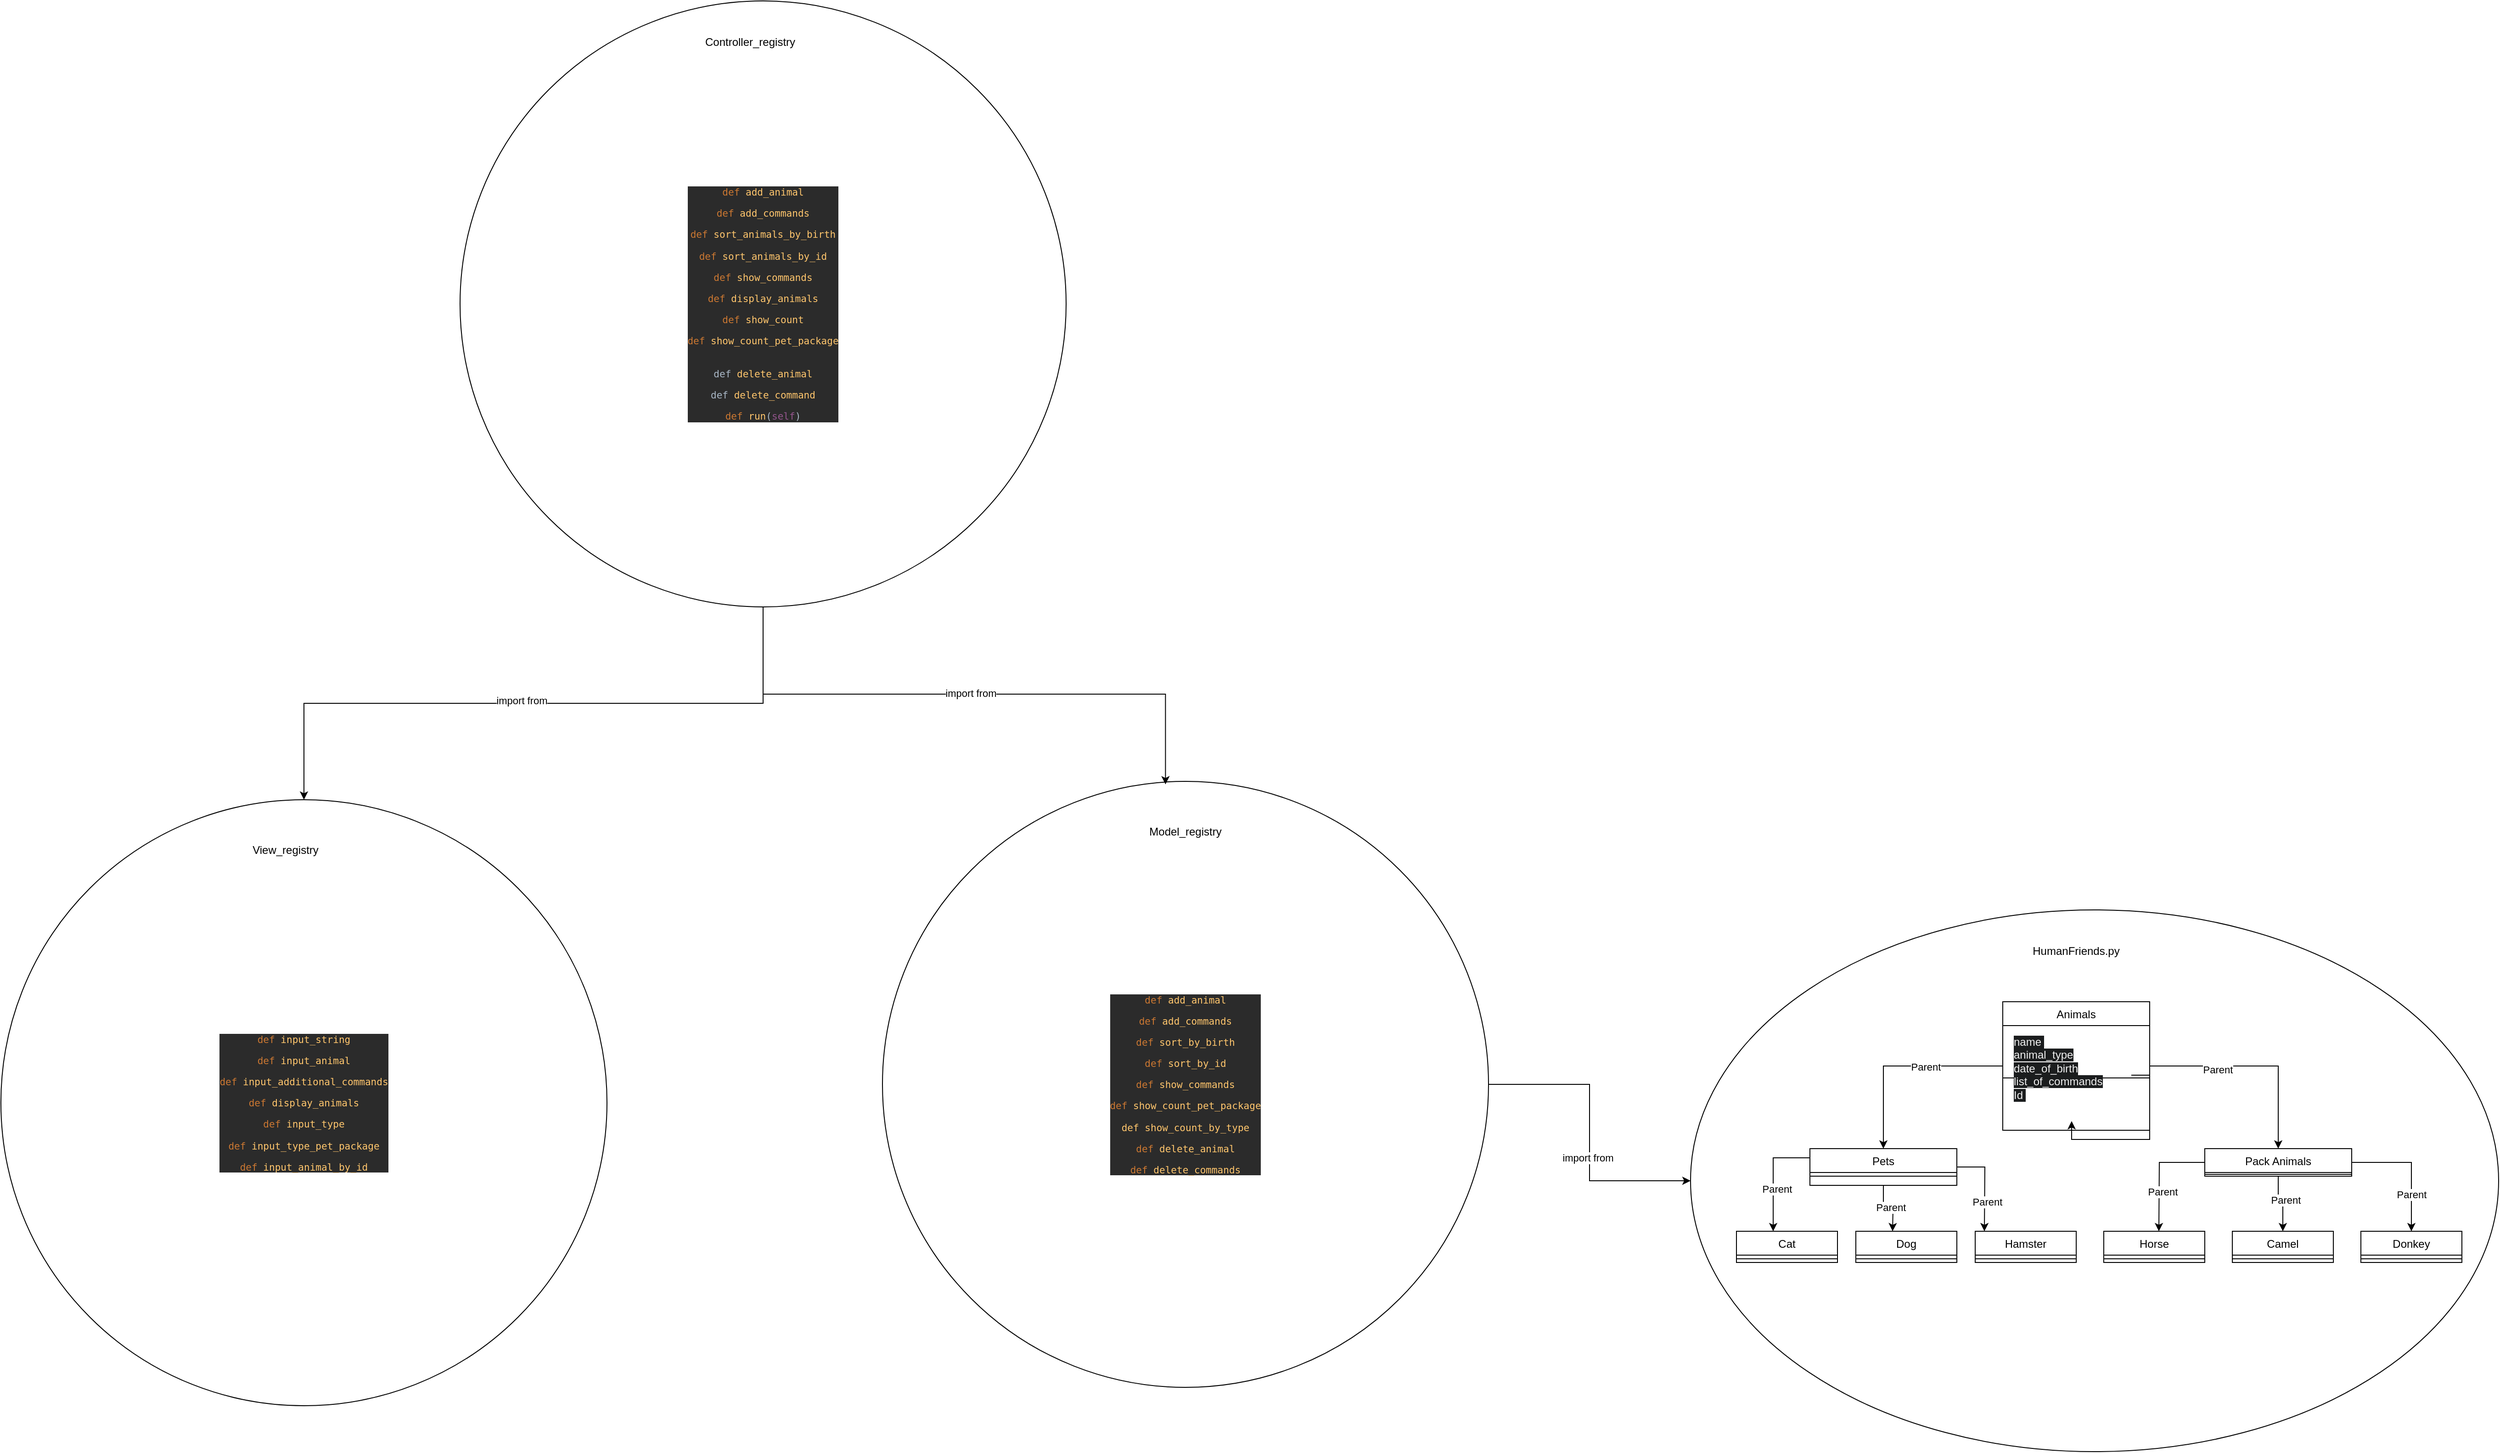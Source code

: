 <mxfile version="24.1.0" type="device">
  <diagram id="C5RBs43oDa-KdzZeNtuy" name="Page-1">
    <mxGraphModel dx="3726" dy="2381" grid="1" gridSize="10" guides="1" tooltips="1" connect="1" arrows="1" fold="1" page="1" pageScale="1" pageWidth="827" pageHeight="1169" math="0" shadow="0">
      <root>
        <mxCell id="WIyWlLk6GJQsqaUBKTNV-0" />
        <mxCell id="WIyWlLk6GJQsqaUBKTNV-1" parent="WIyWlLk6GJQsqaUBKTNV-0" />
        <mxCell id="EuyzLMLxhTSplRZlXEPL-7" value="" style="ellipse;whiteSpace=wrap;html=1;movable=1;resizable=1;rotatable=1;deletable=1;editable=1;locked=0;connectable=1;" parent="WIyWlLk6GJQsqaUBKTNV-1" vertex="1">
          <mxGeometry x="580" y="270" width="880" height="590" as="geometry" />
        </mxCell>
        <mxCell id="a7cdekE1yKkKKmcq0nPn-2" style="edgeStyle=orthogonalEdgeStyle;rounded=0;orthogonalLoop=1;jettySize=auto;html=1;" parent="WIyWlLk6GJQsqaUBKTNV-1" source="zkfFHV4jXpPFQw0GAbJ--6" edge="1">
          <mxGeometry relative="1" as="geometry">
            <mxPoint x="670" y="620" as="targetPoint" />
            <Array as="points">
              <mxPoint x="740" y="540" />
              <mxPoint x="670" y="540" />
            </Array>
          </mxGeometry>
        </mxCell>
        <mxCell id="EuyzLMLxhTSplRZlXEPL-36" value="Parent" style="edgeLabel;html=1;align=center;verticalAlign=middle;resizable=0;points=[];" parent="a7cdekE1yKkKKmcq0nPn-2" vertex="1" connectable="0">
          <mxGeometry x="0.229" y="4" relative="1" as="geometry">
            <mxPoint as="offset" />
          </mxGeometry>
        </mxCell>
        <mxCell id="a7cdekE1yKkKKmcq0nPn-4" style="edgeStyle=orthogonalEdgeStyle;rounded=0;orthogonalLoop=1;jettySize=auto;html=1;" parent="WIyWlLk6GJQsqaUBKTNV-1" source="zkfFHV4jXpPFQw0GAbJ--6" edge="1">
          <mxGeometry relative="1" as="geometry">
            <mxPoint x="800" y="620" as="targetPoint" />
          </mxGeometry>
        </mxCell>
        <mxCell id="EuyzLMLxhTSplRZlXEPL-37" value="Parent" style="edgeLabel;html=1;align=center;verticalAlign=middle;resizable=0;points=[];" parent="a7cdekE1yKkKKmcq0nPn-4" vertex="1" connectable="0">
          <mxGeometry x="0.076" y="1" relative="1" as="geometry">
            <mxPoint as="offset" />
          </mxGeometry>
        </mxCell>
        <mxCell id="a7cdekE1yKkKKmcq0nPn-5" style="edgeStyle=orthogonalEdgeStyle;rounded=0;orthogonalLoop=1;jettySize=auto;html=1;" parent="WIyWlLk6GJQsqaUBKTNV-1" source="zkfFHV4jXpPFQw0GAbJ--6" edge="1">
          <mxGeometry relative="1" as="geometry">
            <mxPoint x="900" y="620" as="targetPoint" />
          </mxGeometry>
        </mxCell>
        <mxCell id="EuyzLMLxhTSplRZlXEPL-38" value="Parent" style="edgeLabel;html=1;align=center;verticalAlign=middle;resizable=0;points=[];" parent="a7cdekE1yKkKKmcq0nPn-5" vertex="1" connectable="0">
          <mxGeometry x="0.354" y="3" relative="1" as="geometry">
            <mxPoint as="offset" />
          </mxGeometry>
        </mxCell>
        <mxCell id="zkfFHV4jXpPFQw0GAbJ--6" value="Pets" style="swimlane;fontStyle=0;align=center;verticalAlign=top;childLayout=stackLayout;horizontal=1;startSize=26;horizontalStack=0;resizeParent=1;resizeLast=0;collapsible=1;marginBottom=0;rounded=0;shadow=0;strokeWidth=1;" parent="WIyWlLk6GJQsqaUBKTNV-1" vertex="1">
          <mxGeometry x="710" y="530" width="160" height="40" as="geometry">
            <mxRectangle x="130" y="380" width="160" height="26" as="alternateBounds" />
          </mxGeometry>
        </mxCell>
        <mxCell id="zkfFHV4jXpPFQw0GAbJ--9" value="" style="line;html=1;strokeWidth=1;align=left;verticalAlign=middle;spacingTop=-1;spacingLeft=3;spacingRight=3;rotatable=0;labelPosition=right;points=[];portConstraint=eastwest;" parent="zkfFHV4jXpPFQw0GAbJ--6" vertex="1">
          <mxGeometry y="26" width="160" height="8" as="geometry" />
        </mxCell>
        <mxCell id="a7cdekE1yKkKKmcq0nPn-18" style="edgeStyle=orthogonalEdgeStyle;rounded=0;orthogonalLoop=1;jettySize=auto;html=1;" parent="WIyWlLk6GJQsqaUBKTNV-1" source="zkfFHV4jXpPFQw0GAbJ--13" edge="1">
          <mxGeometry relative="1" as="geometry">
            <mxPoint x="1090" y="620" as="targetPoint" />
          </mxGeometry>
        </mxCell>
        <mxCell id="EuyzLMLxhTSplRZlXEPL-39" value="Parent" style="edgeLabel;html=1;align=center;verticalAlign=middle;resizable=0;points=[];" parent="a7cdekE1yKkKKmcq0nPn-18" vertex="1" connectable="0">
          <mxGeometry x="0.307" y="3" relative="1" as="geometry">
            <mxPoint as="offset" />
          </mxGeometry>
        </mxCell>
        <mxCell id="a7cdekE1yKkKKmcq0nPn-31" style="edgeStyle=orthogonalEdgeStyle;rounded=0;orthogonalLoop=1;jettySize=auto;html=1;entryX=0.5;entryY=0;entryDx=0;entryDy=0;" parent="WIyWlLk6GJQsqaUBKTNV-1" source="zkfFHV4jXpPFQw0GAbJ--13" target="a7cdekE1yKkKKmcq0nPn-23" edge="1">
          <mxGeometry relative="1" as="geometry" />
        </mxCell>
        <mxCell id="EuyzLMLxhTSplRZlXEPL-40" value="Parent" style="edgeLabel;html=1;align=center;verticalAlign=middle;resizable=0;points=[];" parent="a7cdekE1yKkKKmcq0nPn-31" vertex="1" connectable="0">
          <mxGeometry x="0.08" y="5" relative="1" as="geometry">
            <mxPoint x="-2" y="-4" as="offset" />
          </mxGeometry>
        </mxCell>
        <mxCell id="a7cdekE1yKkKKmcq0nPn-32" style="edgeStyle=orthogonalEdgeStyle;rounded=0;orthogonalLoop=1;jettySize=auto;html=1;entryX=0.5;entryY=0;entryDx=0;entryDy=0;" parent="WIyWlLk6GJQsqaUBKTNV-1" source="zkfFHV4jXpPFQw0GAbJ--13" target="a7cdekE1yKkKKmcq0nPn-27" edge="1">
          <mxGeometry relative="1" as="geometry" />
        </mxCell>
        <mxCell id="EuyzLMLxhTSplRZlXEPL-41" value="Parent" style="edgeLabel;html=1;align=center;verticalAlign=middle;resizable=0;points=[];" parent="a7cdekE1yKkKKmcq0nPn-32" vertex="1" connectable="0">
          <mxGeometry x="0.428" relative="1" as="geometry">
            <mxPoint as="offset" />
          </mxGeometry>
        </mxCell>
        <mxCell id="zkfFHV4jXpPFQw0GAbJ--13" value="Pack Animals" style="swimlane;fontStyle=0;align=center;verticalAlign=top;childLayout=stackLayout;horizontal=1;startSize=26;horizontalStack=0;resizeParent=1;resizeLast=0;collapsible=1;marginBottom=0;rounded=0;shadow=0;strokeWidth=1;" parent="WIyWlLk6GJQsqaUBKTNV-1" vertex="1">
          <mxGeometry x="1140" y="530" width="160" height="30" as="geometry">
            <mxRectangle x="340" y="380" width="170" height="26" as="alternateBounds" />
          </mxGeometry>
        </mxCell>
        <mxCell id="zkfFHV4jXpPFQw0GAbJ--15" value="" style="line;html=1;strokeWidth=1;align=left;verticalAlign=middle;spacingTop=-1;spacingLeft=3;spacingRight=3;rotatable=0;labelPosition=right;points=[];portConstraint=eastwest;" parent="zkfFHV4jXpPFQw0GAbJ--13" vertex="1">
          <mxGeometry y="26" width="160" height="4" as="geometry" />
        </mxCell>
        <mxCell id="a7cdekE1yKkKKmcq0nPn-6" value="Cat" style="swimlane;fontStyle=0;align=center;verticalAlign=top;childLayout=stackLayout;horizontal=1;startSize=26;horizontalStack=0;resizeParent=1;resizeLast=0;collapsible=1;marginBottom=0;rounded=0;shadow=0;strokeWidth=1;" parent="WIyWlLk6GJQsqaUBKTNV-1" vertex="1">
          <mxGeometry x="630" y="620" width="110" height="34" as="geometry">
            <mxRectangle x="130" y="380" width="160" height="26" as="alternateBounds" />
          </mxGeometry>
        </mxCell>
        <mxCell id="a7cdekE1yKkKKmcq0nPn-9" value="" style="line;html=1;strokeWidth=1;align=left;verticalAlign=middle;spacingTop=-1;spacingLeft=3;spacingRight=3;rotatable=0;labelPosition=right;points=[];portConstraint=eastwest;" parent="a7cdekE1yKkKKmcq0nPn-6" vertex="1">
          <mxGeometry y="26" width="110" height="8" as="geometry" />
        </mxCell>
        <mxCell id="a7cdekE1yKkKKmcq0nPn-10" value="Dog" style="swimlane;fontStyle=0;align=center;verticalAlign=top;childLayout=stackLayout;horizontal=1;startSize=26;horizontalStack=0;resizeParent=1;resizeLast=0;collapsible=1;marginBottom=0;rounded=0;shadow=0;strokeWidth=1;" parent="WIyWlLk6GJQsqaUBKTNV-1" vertex="1">
          <mxGeometry x="760" y="620" width="110" height="34" as="geometry">
            <mxRectangle x="130" y="380" width="160" height="26" as="alternateBounds" />
          </mxGeometry>
        </mxCell>
        <mxCell id="a7cdekE1yKkKKmcq0nPn-13" value="" style="line;html=1;strokeWidth=1;align=left;verticalAlign=middle;spacingTop=-1;spacingLeft=3;spacingRight=3;rotatable=0;labelPosition=right;points=[];portConstraint=eastwest;" parent="a7cdekE1yKkKKmcq0nPn-10" vertex="1">
          <mxGeometry y="26" width="110" height="8" as="geometry" />
        </mxCell>
        <mxCell id="a7cdekE1yKkKKmcq0nPn-14" value="Hamster" style="swimlane;fontStyle=0;align=center;verticalAlign=top;childLayout=stackLayout;horizontal=1;startSize=26;horizontalStack=0;resizeParent=1;resizeLast=0;collapsible=1;marginBottom=0;rounded=0;shadow=0;strokeWidth=1;" parent="WIyWlLk6GJQsqaUBKTNV-1" vertex="1">
          <mxGeometry x="890" y="620" width="110" height="34" as="geometry">
            <mxRectangle x="130" y="380" width="160" height="26" as="alternateBounds" />
          </mxGeometry>
        </mxCell>
        <mxCell id="a7cdekE1yKkKKmcq0nPn-17" value="" style="line;html=1;strokeWidth=1;align=left;verticalAlign=middle;spacingTop=-1;spacingLeft=3;spacingRight=3;rotatable=0;labelPosition=right;points=[];portConstraint=eastwest;" parent="a7cdekE1yKkKKmcq0nPn-14" vertex="1">
          <mxGeometry y="26" width="110" height="8" as="geometry" />
        </mxCell>
        <mxCell id="a7cdekE1yKkKKmcq0nPn-19" value="Horse" style="swimlane;fontStyle=0;align=center;verticalAlign=top;childLayout=stackLayout;horizontal=1;startSize=26;horizontalStack=0;resizeParent=1;resizeLast=0;collapsible=1;marginBottom=0;rounded=0;shadow=0;strokeWidth=1;" parent="WIyWlLk6GJQsqaUBKTNV-1" vertex="1">
          <mxGeometry x="1030" y="620" width="110" height="34" as="geometry">
            <mxRectangle x="130" y="380" width="160" height="26" as="alternateBounds" />
          </mxGeometry>
        </mxCell>
        <mxCell id="a7cdekE1yKkKKmcq0nPn-22" value="" style="line;html=1;strokeWidth=1;align=left;verticalAlign=middle;spacingTop=-1;spacingLeft=3;spacingRight=3;rotatable=0;labelPosition=right;points=[];portConstraint=eastwest;" parent="a7cdekE1yKkKKmcq0nPn-19" vertex="1">
          <mxGeometry y="26" width="110" height="8" as="geometry" />
        </mxCell>
        <mxCell id="a7cdekE1yKkKKmcq0nPn-23" value="Camel" style="swimlane;fontStyle=0;align=center;verticalAlign=top;childLayout=stackLayout;horizontal=1;startSize=26;horizontalStack=0;resizeParent=1;resizeLast=0;collapsible=1;marginBottom=0;rounded=0;shadow=0;strokeWidth=1;" parent="WIyWlLk6GJQsqaUBKTNV-1" vertex="1">
          <mxGeometry x="1170" y="620" width="110" height="34" as="geometry">
            <mxRectangle x="130" y="380" width="160" height="26" as="alternateBounds" />
          </mxGeometry>
        </mxCell>
        <mxCell id="a7cdekE1yKkKKmcq0nPn-26" value="" style="line;html=1;strokeWidth=1;align=left;verticalAlign=middle;spacingTop=-1;spacingLeft=3;spacingRight=3;rotatable=0;labelPosition=right;points=[];portConstraint=eastwest;" parent="a7cdekE1yKkKKmcq0nPn-23" vertex="1">
          <mxGeometry y="26" width="110" height="8" as="geometry" />
        </mxCell>
        <mxCell id="a7cdekE1yKkKKmcq0nPn-27" value="Donkey" style="swimlane;fontStyle=0;align=center;verticalAlign=top;childLayout=stackLayout;horizontal=1;startSize=26;horizontalStack=0;resizeParent=1;resizeLast=0;collapsible=1;marginBottom=0;rounded=0;shadow=0;strokeWidth=1;" parent="WIyWlLk6GJQsqaUBKTNV-1" vertex="1">
          <mxGeometry x="1310" y="620" width="110" height="34" as="geometry">
            <mxRectangle x="130" y="380" width="160" height="26" as="alternateBounds" />
          </mxGeometry>
        </mxCell>
        <mxCell id="a7cdekE1yKkKKmcq0nPn-30" value="" style="line;html=1;strokeWidth=1;align=left;verticalAlign=middle;spacingTop=-1;spacingLeft=3;spacingRight=3;rotatable=0;labelPosition=right;points=[];portConstraint=eastwest;" parent="a7cdekE1yKkKKmcq0nPn-27" vertex="1">
          <mxGeometry y="26" width="110" height="8" as="geometry" />
        </mxCell>
        <mxCell id="EuyzLMLxhTSplRZlXEPL-5" style="edgeStyle=orthogonalEdgeStyle;rounded=0;orthogonalLoop=1;jettySize=auto;html=1;entryX=0.5;entryY=0;entryDx=0;entryDy=0;" parent="WIyWlLk6GJQsqaUBKTNV-1" source="EuyzLMLxhTSplRZlXEPL-2" target="zkfFHV4jXpPFQw0GAbJ--6" edge="1">
          <mxGeometry relative="1" as="geometry" />
        </mxCell>
        <mxCell id="EuyzLMLxhTSplRZlXEPL-34" value="Parent" style="edgeLabel;html=1;align=center;verticalAlign=middle;resizable=0;points=[];" parent="EuyzLMLxhTSplRZlXEPL-5" vertex="1" connectable="0">
          <mxGeometry x="-0.222" y="1" relative="1" as="geometry">
            <mxPoint x="1" as="offset" />
          </mxGeometry>
        </mxCell>
        <mxCell id="EuyzLMLxhTSplRZlXEPL-6" style="edgeStyle=orthogonalEdgeStyle;rounded=0;orthogonalLoop=1;jettySize=auto;html=1;entryX=0.5;entryY=0;entryDx=0;entryDy=0;" parent="WIyWlLk6GJQsqaUBKTNV-1" source="EuyzLMLxhTSplRZlXEPL-2" target="zkfFHV4jXpPFQw0GAbJ--13" edge="1">
          <mxGeometry relative="1" as="geometry" />
        </mxCell>
        <mxCell id="EuyzLMLxhTSplRZlXEPL-35" value="Parent" style="edgeLabel;html=1;align=center;verticalAlign=middle;resizable=0;points=[];" parent="EuyzLMLxhTSplRZlXEPL-6" vertex="1" connectable="0">
          <mxGeometry x="-0.366" y="-4" relative="1" as="geometry">
            <mxPoint x="1" as="offset" />
          </mxGeometry>
        </mxCell>
        <mxCell id="EuyzLMLxhTSplRZlXEPL-2" value="Animals" style="swimlane;fontStyle=0;align=center;verticalAlign=top;childLayout=stackLayout;horizontal=1;startSize=26;horizontalStack=0;resizeParent=1;resizeLast=0;collapsible=1;marginBottom=0;rounded=0;shadow=0;strokeWidth=1;" parent="WIyWlLk6GJQsqaUBKTNV-1" vertex="1">
          <mxGeometry x="920" y="370" width="160" height="140" as="geometry">
            <mxRectangle x="130" y="380" width="160" height="26" as="alternateBounds" />
          </mxGeometry>
        </mxCell>
        <mxCell id="EuyzLMLxhTSplRZlXEPL-3" value="" style="line;html=1;strokeWidth=1;align=left;verticalAlign=middle;spacingTop=-1;spacingLeft=3;spacingRight=3;rotatable=0;labelPosition=right;points=[];portConstraint=eastwest;" parent="EuyzLMLxhTSplRZlXEPL-2" vertex="1">
          <mxGeometry y="26" width="160" height="114" as="geometry" />
        </mxCell>
        <mxCell id="EuyzLMLxhTSplRZlXEPL-8" value="HumanFriends.py" style="text;html=1;align=center;verticalAlign=middle;whiteSpace=wrap;rounded=0;" parent="WIyWlLk6GJQsqaUBKTNV-1" vertex="1">
          <mxGeometry x="880" y="300" width="240" height="30" as="geometry" />
        </mxCell>
        <mxCell id="EuyzLMLxhTSplRZlXEPL-11" value="&lt;span style=&quot;color: rgb(240, 240, 240); font-family: Helvetica; font-size: 12px; font-style: normal; font-variant-ligatures: normal; font-variant-caps: normal; font-weight: 400; letter-spacing: normal; orphans: 2; text-align: left; text-indent: 0px; text-transform: none; widows: 2; word-spacing: 0px; -webkit-text-stroke-width: 0px; white-space: nowrap; background-color: rgb(27, 29, 30); text-decoration-thickness: initial; text-decoration-style: initial; text-decoration-color: initial; display: inline !important; float: none;&quot;&gt;name&amp;nbsp;&lt;/span&gt;&lt;br style=&quot;padding: 0px; margin: 0px; border-color: rgb(0, 0, 0); color: rgb(240, 240, 240); font-family: Helvetica; font-size: 12px; font-style: normal; font-variant-ligatures: normal; font-variant-caps: normal; font-weight: 400; letter-spacing: normal; orphans: 2; text-align: left; text-indent: 0px; text-transform: none; widows: 2; word-spacing: 0px; -webkit-text-stroke-width: 0px; white-space: nowrap; background-color: rgb(27, 29, 30); text-decoration-thickness: initial; text-decoration-style: initial; text-decoration-color: initial;&quot;&gt;&lt;span style=&quot;color: rgb(240, 240, 240); font-family: Helvetica; font-size: 12px; font-style: normal; font-variant-ligatures: normal; font-variant-caps: normal; font-weight: 400; letter-spacing: normal; orphans: 2; text-align: left; text-indent: 0px; text-transform: none; widows: 2; word-spacing: 0px; -webkit-text-stroke-width: 0px; white-space: nowrap; background-color: rgb(27, 29, 30); text-decoration-thickness: initial; text-decoration-style: initial; text-decoration-color: initial; display: inline !important; float: none;&quot;&gt;animal_type&lt;/span&gt;&lt;br style=&quot;padding: 0px; margin: 0px; border-color: rgb(0, 0, 0); color: rgb(240, 240, 240); font-family: Helvetica; font-size: 12px; font-style: normal; font-variant-ligatures: normal; font-variant-caps: normal; font-weight: 400; letter-spacing: normal; orphans: 2; text-align: left; text-indent: 0px; text-transform: none; widows: 2; word-spacing: 0px; -webkit-text-stroke-width: 0px; white-space: nowrap; background-color: rgb(27, 29, 30); text-decoration-thickness: initial; text-decoration-style: initial; text-decoration-color: initial;&quot;&gt;&lt;span style=&quot;color: rgb(240, 240, 240); font-family: Helvetica; font-size: 12px; font-style: normal; font-variant-ligatures: normal; font-variant-caps: normal; font-weight: 400; letter-spacing: normal; orphans: 2; text-align: left; text-indent: 0px; text-transform: none; widows: 2; word-spacing: 0px; -webkit-text-stroke-width: 0px; white-space: nowrap; background-color: rgb(27, 29, 30); text-decoration-thickness: initial; text-decoration-style: initial; text-decoration-color: initial; display: inline !important; float: none;&quot;&gt;date_of_birth&lt;/span&gt;&lt;br style=&quot;padding: 0px; margin: 0px; border-color: rgb(0, 0, 0); color: rgb(240, 240, 240); font-family: Helvetica; font-size: 12px; font-style: normal; font-variant-ligatures: normal; font-variant-caps: normal; font-weight: 400; letter-spacing: normal; orphans: 2; text-align: left; text-indent: 0px; text-transform: none; widows: 2; word-spacing: 0px; -webkit-text-stroke-width: 0px; white-space: nowrap; background-color: rgb(27, 29, 30); text-decoration-thickness: initial; text-decoration-style: initial; text-decoration-color: initial;&quot;&gt;&lt;span style=&quot;color: rgb(240, 240, 240); font-family: Helvetica; font-size: 12px; font-style: normal; font-variant-ligatures: normal; font-variant-caps: normal; font-weight: 400; letter-spacing: normal; orphans: 2; text-align: left; text-indent: 0px; text-transform: none; widows: 2; word-spacing: 0px; -webkit-text-stroke-width: 0px; white-space: nowrap; background-color: rgb(27, 29, 30); text-decoration-thickness: initial; text-decoration-style: initial; text-decoration-color: initial; display: inline !important; float: none;&quot;&gt;list_of_commands&lt;/span&gt;&lt;br style=&quot;padding: 0px; margin: 0px; border-color: rgb(0, 0, 0); color: rgb(240, 240, 240); font-family: Helvetica; font-size: 12px; font-style: normal; font-variant-ligatures: normal; font-variant-caps: normal; font-weight: 400; letter-spacing: normal; orphans: 2; text-align: left; text-indent: 0px; text-transform: none; widows: 2; word-spacing: 0px; -webkit-text-stroke-width: 0px; white-space: nowrap; background-color: rgb(27, 29, 30); text-decoration-thickness: initial; text-decoration-style: initial; text-decoration-color: initial;&quot;&gt;&lt;span style=&quot;color: rgb(240, 240, 240); font-family: Helvetica; font-size: 12px; font-style: normal; font-variant-ligatures: normal; font-variant-caps: normal; font-weight: 400; letter-spacing: normal; orphans: 2; text-align: left; text-indent: 0px; text-transform: none; widows: 2; word-spacing: 0px; -webkit-text-stroke-width: 0px; white-space: nowrap; background-color: rgb(27, 29, 30); text-decoration-thickness: initial; text-decoration-style: initial; text-decoration-color: initial; display: inline !important; float: none;&quot;&gt;Id&amp;nbsp;&lt;/span&gt;" style="text;whiteSpace=wrap;html=1;" parent="WIyWlLk6GJQsqaUBKTNV-1" vertex="1">
          <mxGeometry x="930" y="400" width="130" height="100" as="geometry" />
        </mxCell>
        <mxCell id="EuyzLMLxhTSplRZlXEPL-12" style="edgeStyle=orthogonalEdgeStyle;rounded=0;orthogonalLoop=1;jettySize=auto;html=1;exitX=1;exitY=0.5;exitDx=0;exitDy=0;" parent="WIyWlLk6GJQsqaUBKTNV-1" source="EuyzLMLxhTSplRZlXEPL-11" target="EuyzLMLxhTSplRZlXEPL-11" edge="1">
          <mxGeometry relative="1" as="geometry" />
        </mxCell>
        <mxCell id="EuyzLMLxhTSplRZlXEPL-13" value="&lt;div style=&quot;background-color:#2b2b2b;color:#a9b7c6&quot;&gt;&lt;pre style=&quot;font-family:&#39;JetBrains Mono&#39;,monospace;font-size:7.9pt;&quot;&gt;&lt;span style=&quot;color:#cc7832;&quot;&gt;def &lt;/span&gt;&lt;span style=&quot;color:#ffc66d;&quot;&gt;input_string&lt;/span&gt;&lt;/pre&gt;&lt;pre style=&quot;font-family:&#39;JetBrains Mono&#39;,monospace;font-size:7.9pt;&quot;&gt;&lt;div&gt;&lt;pre style=&quot;font-family:&#39;JetBrains Mono&#39;,monospace;font-size:7.9pt;&quot;&gt;&lt;span style=&quot;color:#cc7832;&quot;&gt;def &lt;/span&gt;&lt;span style=&quot;color:#ffc66d;&quot;&gt;input_animal&lt;/span&gt;&lt;/pre&gt;&lt;pre style=&quot;font-family:&#39;JetBrains Mono&#39;,monospace;font-size:7.9pt;&quot;&gt;&lt;div&gt;&lt;pre style=&quot;font-family:&#39;JetBrains Mono&#39;,monospace;font-size:7.9pt;&quot;&gt;&lt;span style=&quot;color:#cc7832;&quot;&gt;def &lt;/span&gt;&lt;span style=&quot;color:#ffc66d;&quot;&gt;input_additional_commands&lt;/span&gt;&lt;/pre&gt;&lt;pre style=&quot;font-family:&#39;JetBrains Mono&#39;,monospace;font-size:7.9pt;&quot;&gt;&lt;div&gt;&lt;pre style=&quot;font-family:&#39;JetBrains Mono&#39;,monospace;font-size:7.9pt;&quot;&gt;&lt;span style=&quot;color:#cc7832;&quot;&gt;def &lt;/span&gt;&lt;span style=&quot;color:#ffc66d;&quot;&gt;display_animals&lt;/span&gt;&lt;/pre&gt;&lt;pre style=&quot;font-family:&#39;JetBrains Mono&#39;,monospace;font-size:7.9pt;&quot;&gt;&lt;div&gt;&lt;pre style=&quot;font-family:&#39;JetBrains Mono&#39;,monospace;font-size:7.9pt;&quot;&gt;&lt;span style=&quot;color:#cc7832;&quot;&gt;def &lt;/span&gt;&lt;span style=&quot;color:#ffc66d;&quot;&gt;input_type&lt;/span&gt;&lt;/pre&gt;&lt;pre style=&quot;font-family:&#39;JetBrains Mono&#39;,monospace;font-size:7.9pt;&quot;&gt;&lt;div&gt;&lt;pre style=&quot;font-family:&#39;JetBrains Mono&#39;,monospace;font-size:7.9pt;&quot;&gt;&lt;span style=&quot;color:#cc7832;&quot;&gt;def &lt;/span&gt;&lt;span style=&quot;color:#ffc66d;&quot;&gt;input_type_pet_package&lt;/span&gt;&lt;/pre&gt;&lt;/div&gt;&lt;/pre&gt;&lt;pre style=&quot;font-family:&#39;JetBrains Mono&#39;,monospace;font-size:7.9pt;&quot;&gt;&lt;div&gt;&lt;pre style=&quot;font-family:&#39;JetBrains Mono&#39;,monospace;font-size:7.9pt;&quot;&gt;&lt;span style=&quot;color:#cc7832;&quot;&gt;def &lt;/span&gt;&lt;span style=&quot;color:#ffc66d;&quot;&gt;input_animal_by_id&lt;/span&gt;&lt;/pre&gt;&lt;/div&gt;&lt;/pre&gt;&lt;/div&gt;&lt;/pre&gt;&lt;/div&gt;&lt;/pre&gt;&lt;/div&gt;&lt;/pre&gt;&lt;/div&gt;&lt;/pre&gt;&lt;/div&gt;" style="ellipse;whiteSpace=wrap;html=1;aspect=fixed;" parent="WIyWlLk6GJQsqaUBKTNV-1" vertex="1">
          <mxGeometry x="-1260" y="150" width="660" height="660" as="geometry" />
        </mxCell>
        <mxCell id="EuyzLMLxhTSplRZlXEPL-32" style="edgeStyle=orthogonalEdgeStyle;rounded=0;orthogonalLoop=1;jettySize=auto;html=1;" parent="WIyWlLk6GJQsqaUBKTNV-1" source="EuyzLMLxhTSplRZlXEPL-14" target="EuyzLMLxhTSplRZlXEPL-7" edge="1">
          <mxGeometry relative="1" as="geometry" />
        </mxCell>
        <mxCell id="EuyzLMLxhTSplRZlXEPL-33" value="import from" style="edgeLabel;html=1;align=center;verticalAlign=middle;resizable=0;points=[];" parent="EuyzLMLxhTSplRZlXEPL-32" vertex="1" connectable="0">
          <mxGeometry x="0.159" y="-2" relative="1" as="geometry">
            <mxPoint y="1" as="offset" />
          </mxGeometry>
        </mxCell>
        <mxCell id="EuyzLMLxhTSplRZlXEPL-14" value="&lt;div style=&quot;background-color:#2b2b2b;color:#a9b7c6&quot;&gt;&lt;pre style=&quot;font-family:&#39;JetBrains Mono&#39;,monospace;font-size:7.9pt;&quot;&gt;&lt;span style=&quot;color:#cc7832;&quot;&gt;def &lt;/span&gt;&lt;span style=&quot;color:#ffc66d;&quot;&gt;add_animal&lt;/span&gt;&lt;/pre&gt;&lt;pre style=&quot;font-family:&#39;JetBrains Mono&#39;,monospace;font-size:7.9pt;&quot;&gt;&lt;div&gt;&lt;pre style=&quot;font-family:&#39;JetBrains Mono&#39;,monospace;font-size:7.9pt;&quot;&gt;&lt;span style=&quot;color:#cc7832;&quot;&gt;def &lt;/span&gt;&lt;span style=&quot;color:#ffc66d;&quot;&gt;add_commands&lt;/span&gt;&lt;/pre&gt;&lt;pre style=&quot;font-family:&#39;JetBrains Mono&#39;,monospace;font-size:7.9pt;&quot;&gt;&lt;div&gt;&lt;pre style=&quot;font-family:&#39;JetBrains Mono&#39;,monospace;font-size:7.9pt;&quot;&gt;&lt;span style=&quot;color:#cc7832;&quot;&gt;def &lt;/span&gt;&lt;span style=&quot;color:#ffc66d;&quot;&gt;sort_by_birth&lt;/span&gt;&lt;/pre&gt;&lt;pre style=&quot;font-family:&#39;JetBrains Mono&#39;,monospace;font-size:7.9pt;&quot;&gt;&lt;div&gt;&lt;pre style=&quot;font-family:&#39;JetBrains Mono&#39;,monospace;font-size:7.9pt;&quot;&gt;&lt;span style=&quot;color:#cc7832;&quot;&gt;def &lt;/span&gt;&lt;span style=&quot;color:#ffc66d;&quot;&gt;sort_by_id&lt;/span&gt;&lt;/pre&gt;&lt;pre style=&quot;font-family:&#39;JetBrains Mono&#39;,monospace;font-size:7.9pt;&quot;&gt;&lt;div&gt;&lt;pre style=&quot;font-family:&#39;JetBrains Mono&#39;,monospace;font-size:7.9pt;&quot;&gt;&lt;span style=&quot;color:#cc7832;&quot;&gt;def &lt;/span&gt;&lt;span style=&quot;color:#ffc66d;&quot;&gt;show_commands&lt;/span&gt;&lt;/pre&gt;&lt;pre style=&quot;font-family:&#39;JetBrains Mono&#39;,monospace;font-size:7.9pt;&quot;&gt;&lt;div&gt;&lt;pre style=&quot;font-family:&#39;JetBrains Mono&#39;,monospace;font-size:7.9pt;&quot;&gt;&lt;span style=&quot;color:#cc7832;&quot;&gt;def &lt;/span&gt;&lt;span style=&quot;color:#ffc66d;&quot;&gt;show_count_pet_package&lt;/span&gt;&lt;/pre&gt;&lt;pre style=&quot;font-family:&#39;JetBrains Mono&#39;,monospace;font-size:7.9pt;&quot;&gt;&lt;div&gt;&lt;pre style=&quot;font-family:&#39;JetBrains Mono&#39;,monospace;font-size:7.9pt;&quot;&gt;&lt;div&gt;&lt;pre style=&quot;font-family:&#39;JetBrains Mono&#39;,monospace;font-size:7.9pt;&quot;&gt;&lt;span style=&quot;color:#ffc66d;&quot;&gt;def show_count_by_type&lt;/span&gt;&lt;/pre&gt;&lt;/div&gt;&lt;/pre&gt;&lt;pre style=&quot;font-family:&#39;JetBrains Mono&#39;,monospace;font-size:7.9pt;&quot;&gt;&lt;span style=&quot;color:#cc7832;&quot;&gt;def &lt;/span&gt;&lt;span style=&quot;color:#ffc66d;&quot;&gt;delete_animal&lt;/span&gt;&lt;/pre&gt;&lt;pre style=&quot;font-family:&#39;JetBrains Mono&#39;,monospace;font-size:7.9pt;&quot;&gt;&lt;div&gt;&lt;pre style=&quot;font-family:&#39;JetBrains Mono&#39;,monospace;font-size:7.9pt;&quot;&gt;&lt;span style=&quot;color:#cc7832;&quot;&gt;def &lt;/span&gt;&lt;span style=&quot;color:#ffc66d;&quot;&gt;delete_commands&lt;/span&gt;&lt;/pre&gt;&lt;/div&gt;&lt;/pre&gt;&lt;/div&gt;&lt;/pre&gt;&lt;/div&gt;&lt;/pre&gt;&lt;/div&gt;&lt;/pre&gt;&lt;/div&gt;&lt;/pre&gt;&lt;/div&gt;&lt;/pre&gt;&lt;/div&gt;&lt;/pre&gt;&lt;/div&gt;" style="ellipse;whiteSpace=wrap;html=1;aspect=fixed;" parent="WIyWlLk6GJQsqaUBKTNV-1" vertex="1">
          <mxGeometry x="-300" y="130" width="660" height="660" as="geometry" />
        </mxCell>
        <mxCell id="EuyzLMLxhTSplRZlXEPL-29" style="edgeStyle=orthogonalEdgeStyle;rounded=0;orthogonalLoop=1;jettySize=auto;html=1;" parent="WIyWlLk6GJQsqaUBKTNV-1" source="EuyzLMLxhTSplRZlXEPL-15" target="EuyzLMLxhTSplRZlXEPL-13" edge="1">
          <mxGeometry relative="1" as="geometry" />
        </mxCell>
        <mxCell id="EuyzLMLxhTSplRZlXEPL-30" value="import from" style="edgeLabel;html=1;align=center;verticalAlign=middle;resizable=0;points=[];" parent="EuyzLMLxhTSplRZlXEPL-29" vertex="1" connectable="0">
          <mxGeometry x="0.037" y="-3" relative="1" as="geometry">
            <mxPoint as="offset" />
          </mxGeometry>
        </mxCell>
        <mxCell id="EuyzLMLxhTSplRZlXEPL-15" value="&lt;div style=&quot;background-color:#2b2b2b;color:#a9b7c6&quot;&gt;&lt;pre style=&quot;font-family:&#39;JetBrains Mono&#39;,monospace;font-size:7.9pt;&quot;&gt;&lt;span style=&quot;color:#cc7832;&quot;&gt;def &lt;/span&gt;&lt;span style=&quot;color:#ffc66d;&quot;&gt;add_animal&lt;/span&gt;&lt;/pre&gt;&lt;pre style=&quot;font-family:&#39;JetBrains Mono&#39;,monospace;font-size:7.9pt;&quot;&gt;&lt;pre style=&quot;font-family:&#39;JetBrains Mono&#39;,monospace;font-size:7.9pt;&quot;&gt;&lt;span style=&quot;color:#cc7832;&quot;&gt;def &lt;/span&gt;&lt;span style=&quot;color:#ffc66d;&quot;&gt;add_commands&lt;/span&gt;&lt;/pre&gt;&lt;pre style=&quot;font-family:&#39;JetBrains Mono&#39;,monospace;font-size:7.9pt;&quot;&gt;&lt;pre style=&quot;font-family:&#39;JetBrains Mono&#39;,monospace;font-size:7.9pt;&quot;&gt;&lt;span style=&quot;color:#cc7832;&quot;&gt;def &lt;/span&gt;&lt;span style=&quot;color:#ffc66d;&quot;&gt;sort_animals_by_birth&lt;/span&gt;&lt;/pre&gt;&lt;pre style=&quot;font-family:&#39;JetBrains Mono&#39;,monospace;font-size:7.9pt;&quot;&gt;&lt;pre style=&quot;font-family:&#39;JetBrains Mono&#39;,monospace;font-size:7.9pt;&quot;&gt;&lt;span style=&quot;color:#cc7832;&quot;&gt;def &lt;/span&gt;&lt;span style=&quot;color:#ffc66d;&quot;&gt;sort_animals_by_id&lt;/span&gt;&lt;/pre&gt;&lt;pre style=&quot;font-family:&#39;JetBrains Mono&#39;,monospace;font-size:7.9pt;&quot;&gt;&lt;pre style=&quot;font-family:&#39;JetBrains Mono&#39;,monospace;font-size:7.9pt;&quot;&gt;&lt;span style=&quot;color:#cc7832;&quot;&gt;def &lt;/span&gt;&lt;span style=&quot;color:#ffc66d;&quot;&gt;show_commands&lt;/span&gt;&lt;/pre&gt;&lt;pre style=&quot;font-family:&#39;JetBrains Mono&#39;,monospace;font-size:7.9pt;&quot;&gt;&lt;pre style=&quot;font-family:&#39;JetBrains Mono&#39;,monospace;font-size:7.9pt;&quot;&gt;&lt;span style=&quot;color:#cc7832;&quot;&gt;def &lt;/span&gt;&lt;span style=&quot;color:#ffc66d;&quot;&gt;display_animals&lt;/span&gt;&lt;/pre&gt;&lt;pre style=&quot;font-family:&#39;JetBrains Mono&#39;,monospace;font-size:7.9pt;&quot;&gt;&lt;pre style=&quot;font-family:&#39;JetBrains Mono&#39;,monospace;font-size:7.9pt;&quot;&gt;&lt;span style=&quot;color:#cc7832;&quot;&gt;def &lt;/span&gt;&lt;span style=&quot;color:#ffc66d;&quot;&gt;show_count&lt;/span&gt;&lt;/pre&gt;&lt;pre style=&quot;font-family:&#39;JetBrains Mono&#39;,monospace;font-size:7.9pt;&quot;&gt;&lt;pre style=&quot;font-family:&#39;JetBrains Mono&#39;,monospace;font-size:7.9pt;&quot;&gt;&lt;span style=&quot;color:#cc7832;&quot;&gt;def &lt;/span&gt;&lt;span style=&quot;color:#ffc66d;&quot;&gt;show_count_pet_package&lt;/span&gt;&lt;br&gt;&lt;br&gt;&lt;/pre&gt;&lt;pre style=&quot;font-family:&#39;JetBrains Mono&#39;,monospace;font-size:7.9pt;&quot;&gt;def &lt;span style=&quot;font-size: 7.9pt; white-space: normal; color: rgb(255, 198, 109);&quot;&gt;delete_animal&lt;/span&gt;&lt;br&gt;&lt;/pre&gt;&lt;/pre&gt;&lt;pre style=&quot;font-family:&#39;JetBrains Mono&#39;,monospace;font-size:7.9pt;&quot;&gt;&lt;pre style=&quot;font-family:&#39;JetBrains Mono&#39;,monospace;font-size:7.9pt;&quot;&gt;def &lt;span style=&quot;font-size: 7.9pt; white-space: normal; color: rgb(255, 198, 109);&quot;&gt;delete_command&lt;/span&gt;&lt;/pre&gt;&lt;pre style=&quot;font-family:&#39;JetBrains Mono&#39;,monospace;font-size:7.9pt;&quot;&gt;&lt;div&gt;&lt;pre style=&quot;font-family:&#39;JetBrains Mono&#39;,monospace;font-size:7.9pt;&quot;&gt;&lt;span style=&quot;color:#cc7832;&quot;&gt;def &lt;/span&gt;&lt;span style=&quot;color:#ffc66d;&quot;&gt;run&lt;/span&gt;(&lt;span style=&quot;color:#94558d;&quot;&gt;self&lt;/span&gt;)&lt;br&gt;&lt;/pre&gt;&lt;/div&gt;&lt;/pre&gt;&lt;/pre&gt;&lt;/pre&gt;&lt;/pre&gt;&lt;/pre&gt;&lt;/pre&gt;&lt;/pre&gt;&lt;/pre&gt;&lt;/div&gt;" style="ellipse;whiteSpace=wrap;html=1;aspect=fixed;" parent="WIyWlLk6GJQsqaUBKTNV-1" vertex="1">
          <mxGeometry x="-760" y="-720" width="660" height="660" as="geometry" />
        </mxCell>
        <mxCell id="EuyzLMLxhTSplRZlXEPL-17" value="Controller_registry" style="text;html=1;align=center;verticalAlign=middle;whiteSpace=wrap;rounded=0;" parent="WIyWlLk6GJQsqaUBKTNV-1" vertex="1">
          <mxGeometry x="-474" y="-690" width="60" height="30" as="geometry" />
        </mxCell>
        <mxCell id="EuyzLMLxhTSplRZlXEPL-18" value="View_registry" style="text;html=1;align=center;verticalAlign=middle;whiteSpace=wrap;rounded=0;" parent="WIyWlLk6GJQsqaUBKTNV-1" vertex="1">
          <mxGeometry x="-980" y="190" width="60" height="30" as="geometry" />
        </mxCell>
        <mxCell id="EuyzLMLxhTSplRZlXEPL-22" value="Model_registry" style="text;html=1;align=center;verticalAlign=middle;whiteSpace=wrap;rounded=0;" parent="WIyWlLk6GJQsqaUBKTNV-1" vertex="1">
          <mxGeometry y="170" width="60" height="30" as="geometry" />
        </mxCell>
        <mxCell id="EuyzLMLxhTSplRZlXEPL-28" style="edgeStyle=orthogonalEdgeStyle;rounded=0;orthogonalLoop=1;jettySize=auto;html=1;entryX=0.467;entryY=0.005;entryDx=0;entryDy=0;entryPerimeter=0;" parent="WIyWlLk6GJQsqaUBKTNV-1" source="EuyzLMLxhTSplRZlXEPL-15" target="EuyzLMLxhTSplRZlXEPL-14" edge="1">
          <mxGeometry relative="1" as="geometry" />
        </mxCell>
        <mxCell id="EuyzLMLxhTSplRZlXEPL-31" value="import from" style="edgeLabel;html=1;align=center;verticalAlign=middle;resizable=0;points=[];" parent="EuyzLMLxhTSplRZlXEPL-28" vertex="1" connectable="0">
          <mxGeometry x="0.015" y="1" relative="1" as="geometry">
            <mxPoint as="offset" />
          </mxGeometry>
        </mxCell>
      </root>
    </mxGraphModel>
  </diagram>
</mxfile>
